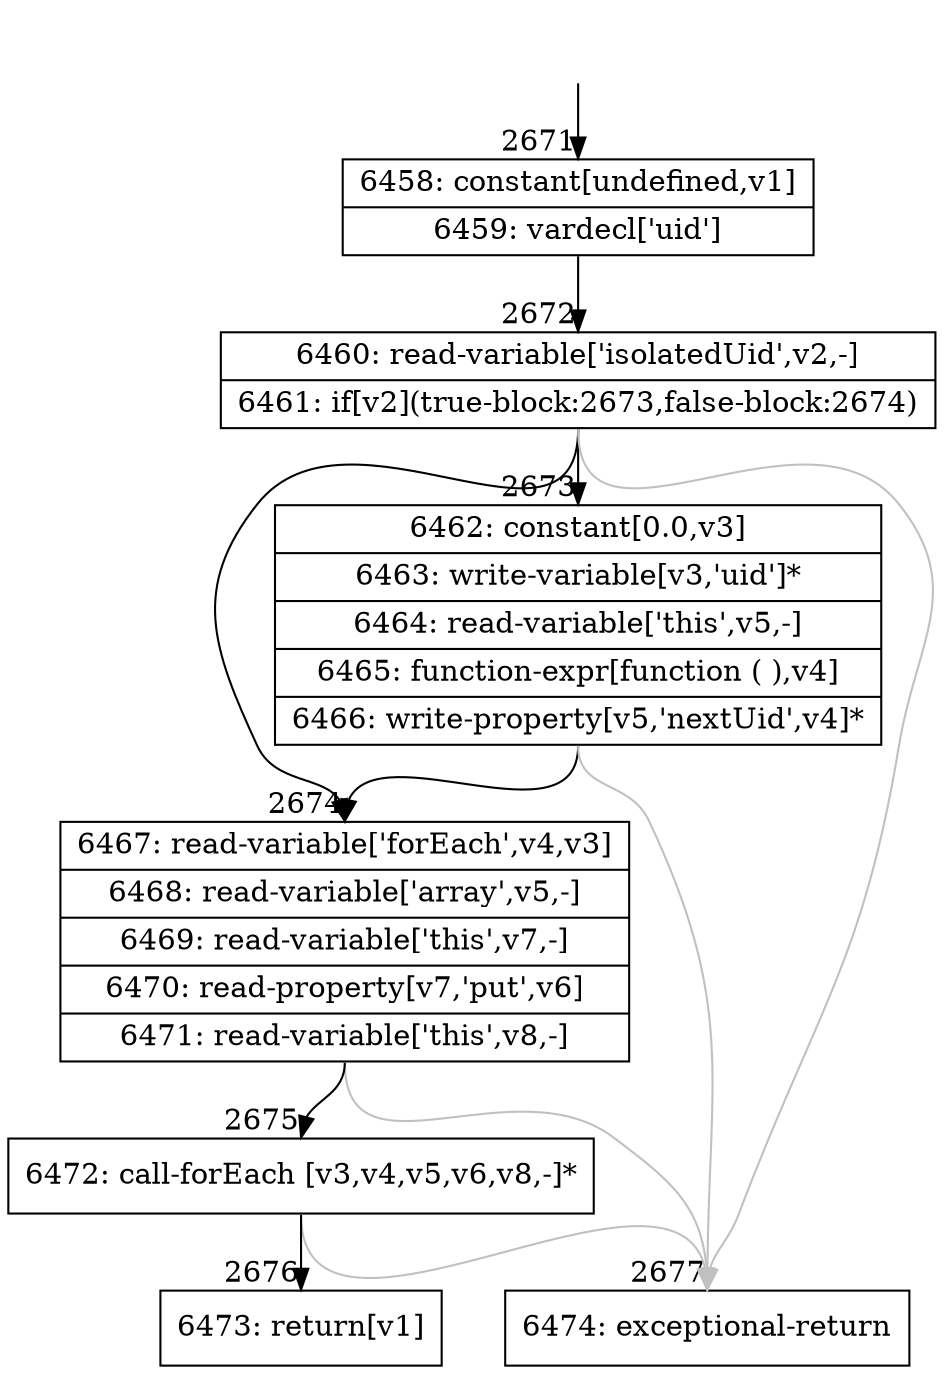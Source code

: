 digraph {
rankdir="TD"
BB_entry213[shape=none,label=""];
BB_entry213 -> BB2671 [tailport=s, headport=n, headlabel="    2671"]
BB2671 [shape=record label="{6458: constant[undefined,v1]|6459: vardecl['uid']}" ] 
BB2671 -> BB2672 [tailport=s, headport=n, headlabel="      2672"]
BB2672 [shape=record label="{6460: read-variable['isolatedUid',v2,-]|6461: if[v2](true-block:2673,false-block:2674)}" ] 
BB2672 -> BB2673 [tailport=s, headport=n, headlabel="      2673"]
BB2672 -> BB2674 [tailport=s, headport=n, headlabel="      2674"]
BB2672 -> BB2677 [tailport=s, headport=n, color=gray, headlabel="      2677"]
BB2673 [shape=record label="{6462: constant[0.0,v3]|6463: write-variable[v3,'uid']*|6464: read-variable['this',v5,-]|6465: function-expr[function ( ),v4]|6466: write-property[v5,'nextUid',v4]*}" ] 
BB2673 -> BB2674 [tailport=s, headport=n]
BB2673 -> BB2677 [tailport=s, headport=n, color=gray]
BB2674 [shape=record label="{6467: read-variable['forEach',v4,v3]|6468: read-variable['array',v5,-]|6469: read-variable['this',v7,-]|6470: read-property[v7,'put',v6]|6471: read-variable['this',v8,-]}" ] 
BB2674 -> BB2675 [tailport=s, headport=n, headlabel="      2675"]
BB2674 -> BB2677 [tailport=s, headport=n, color=gray]
BB2675 [shape=record label="{6472: call-forEach [v3,v4,v5,v6,v8,-]*}" ] 
BB2675 -> BB2676 [tailport=s, headport=n, headlabel="      2676"]
BB2675 -> BB2677 [tailport=s, headport=n, color=gray]
BB2676 [shape=record label="{6473: return[v1]}" ] 
BB2677 [shape=record label="{6474: exceptional-return}" ] 
//#$~ 3592
}
